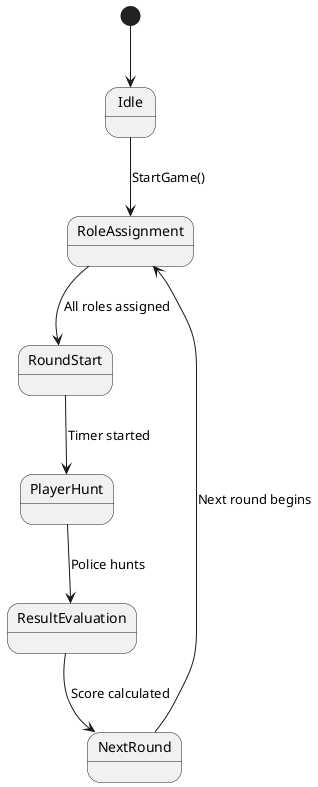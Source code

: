 @startuml
[*] --> Idle

Idle --> RoleAssignment : StartGame()
RoleAssignment --> RoundStart : All roles assigned
RoundStart --> PlayerHunt : Timer started
PlayerHunt --> ResultEvaluation : Police hunts
ResultEvaluation --> NextRound : Score calculated
NextRound --> RoleAssignment : Next round begins

@enduml
